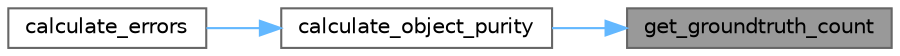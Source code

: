 digraph "get_groundtruth_count"
{
 // LATEX_PDF_SIZE
  bgcolor="transparent";
  edge [fontname=Helvetica,fontsize=10,labelfontname=Helvetica,labelfontsize=10];
  node [fontname=Helvetica,fontsize=10,shape=box,height=0.2,width=0.4];
  rankdir="RL";
  Node1 [id="Node000001",label="get_groundtruth_count",height=0.2,width=0.4,color="gray40", fillcolor="grey60", style="filled", fontcolor="black",tooltip=" "];
  Node1 -> Node2 [id="edge3_Node000001_Node000002",dir="back",color="steelblue1",style="solid",tooltip=" "];
  Node2 [id="Node000002",label="calculate_object_purity",height=0.2,width=0.4,color="grey40", fillcolor="white", style="filled",URL="$a00154.html#afa5e4bd548b6ad8817feade0a06a04f2",tooltip=" "];
  Node2 -> Node3 [id="edge4_Node000002_Node000003",dir="back",color="steelblue1",style="solid",tooltip=" "];
  Node3 [id="Node000003",label="calculate_errors",height=0.2,width=0.4,color="grey40", fillcolor="white", style="filled",URL="$a00154.html#a2cc5036fce7e6fbf3fb8e999bcf5ae25",tooltip=" "];
}
